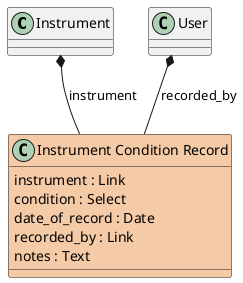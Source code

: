@startuml
"Instrument" *-- "Instrument Condition Record" : instrument
"User" *-- "Instrument Condition Record" : recorded_by
class "Instrument Condition Record" #F5CBA7 {
  instrument : Link
  condition : Select
  date_of_record : Date
  recorded_by : Link
  notes : Text
}
@enduml